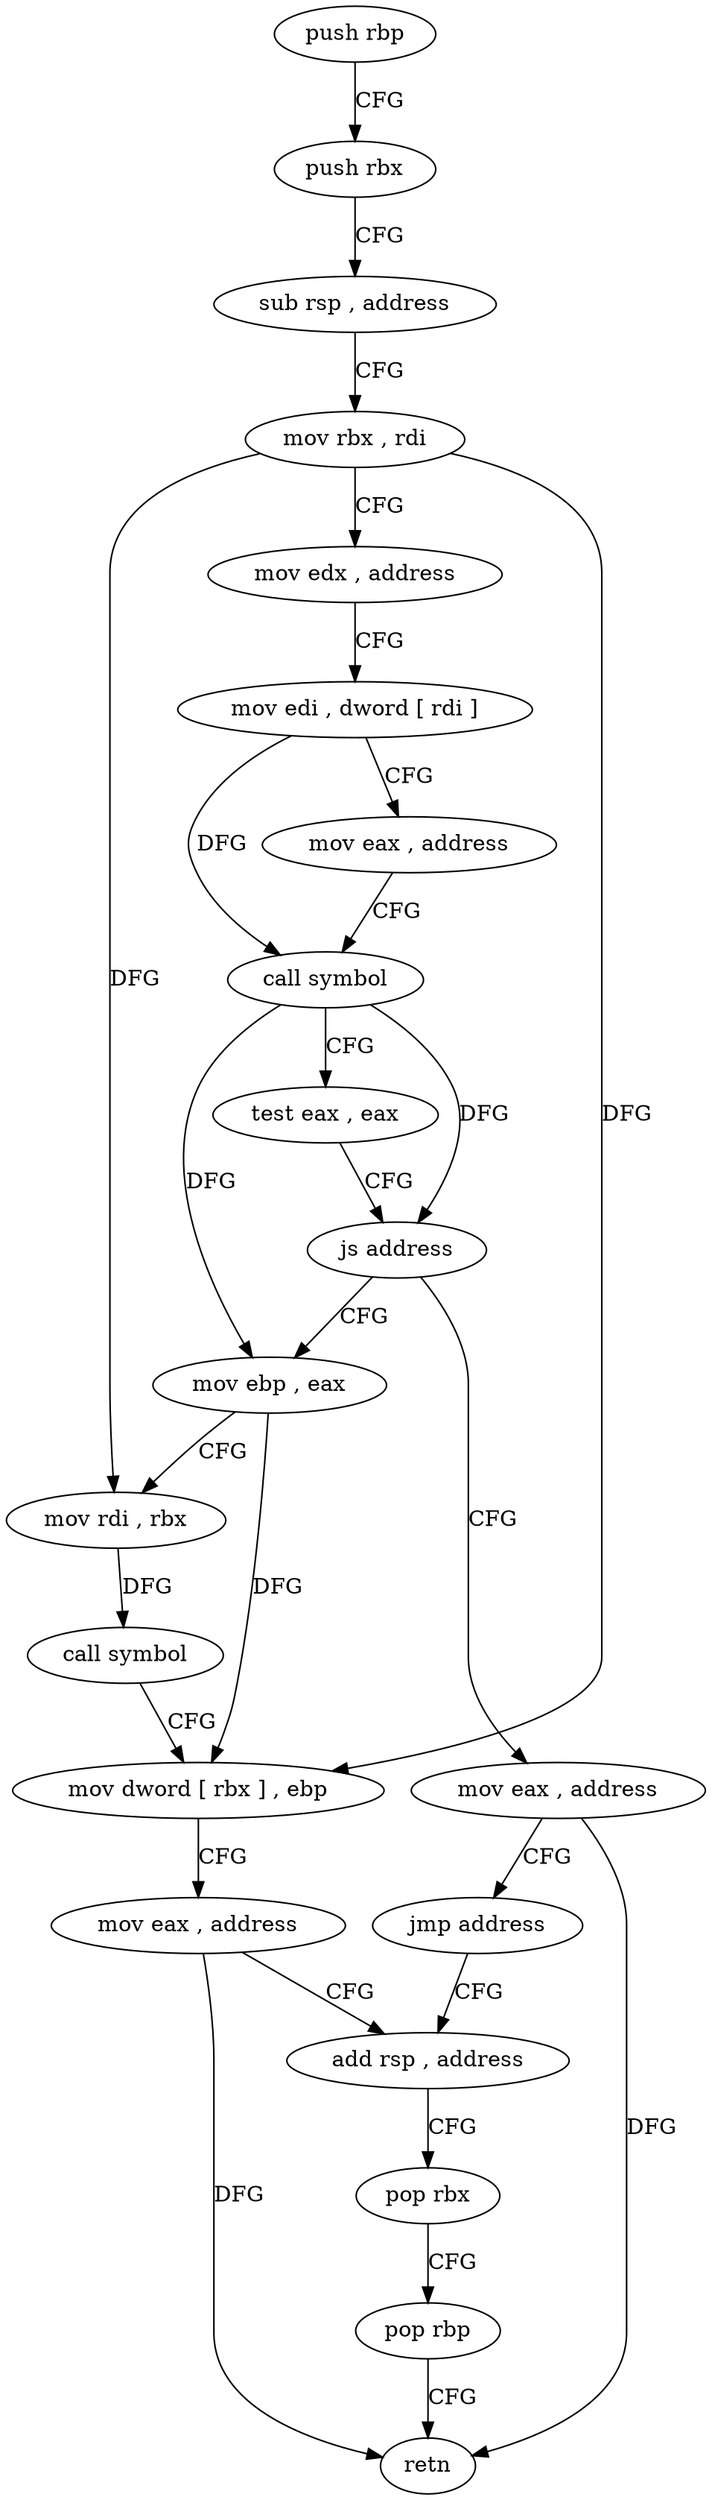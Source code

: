 digraph "func" {
"4397923" [label = "push rbp" ]
"4397924" [label = "push rbx" ]
"4397925" [label = "sub rsp , address" ]
"4397929" [label = "mov rbx , rdi" ]
"4397932" [label = "mov edx , address" ]
"4397937" [label = "mov edi , dword [ rdi ]" ]
"4397939" [label = "mov eax , address" ]
"4397944" [label = "call symbol" ]
"4397949" [label = "test eax , eax" ]
"4397951" [label = "js address" ]
"4397977" [label = "mov eax , address" ]
"4397953" [label = "mov ebp , eax" ]
"4397982" [label = "jmp address" ]
"4397970" [label = "add rsp , address" ]
"4397955" [label = "mov rdi , rbx" ]
"4397958" [label = "call symbol" ]
"4397963" [label = "mov dword [ rbx ] , ebp" ]
"4397965" [label = "mov eax , address" ]
"4397974" [label = "pop rbx" ]
"4397975" [label = "pop rbp" ]
"4397976" [label = "retn" ]
"4397923" -> "4397924" [ label = "CFG" ]
"4397924" -> "4397925" [ label = "CFG" ]
"4397925" -> "4397929" [ label = "CFG" ]
"4397929" -> "4397932" [ label = "CFG" ]
"4397929" -> "4397955" [ label = "DFG" ]
"4397929" -> "4397963" [ label = "DFG" ]
"4397932" -> "4397937" [ label = "CFG" ]
"4397937" -> "4397939" [ label = "CFG" ]
"4397937" -> "4397944" [ label = "DFG" ]
"4397939" -> "4397944" [ label = "CFG" ]
"4397944" -> "4397949" [ label = "CFG" ]
"4397944" -> "4397951" [ label = "DFG" ]
"4397944" -> "4397953" [ label = "DFG" ]
"4397949" -> "4397951" [ label = "CFG" ]
"4397951" -> "4397977" [ label = "CFG" ]
"4397951" -> "4397953" [ label = "CFG" ]
"4397977" -> "4397982" [ label = "CFG" ]
"4397977" -> "4397976" [ label = "DFG" ]
"4397953" -> "4397955" [ label = "CFG" ]
"4397953" -> "4397963" [ label = "DFG" ]
"4397982" -> "4397970" [ label = "CFG" ]
"4397970" -> "4397974" [ label = "CFG" ]
"4397955" -> "4397958" [ label = "DFG" ]
"4397958" -> "4397963" [ label = "CFG" ]
"4397963" -> "4397965" [ label = "CFG" ]
"4397965" -> "4397970" [ label = "CFG" ]
"4397965" -> "4397976" [ label = "DFG" ]
"4397974" -> "4397975" [ label = "CFG" ]
"4397975" -> "4397976" [ label = "CFG" ]
}
